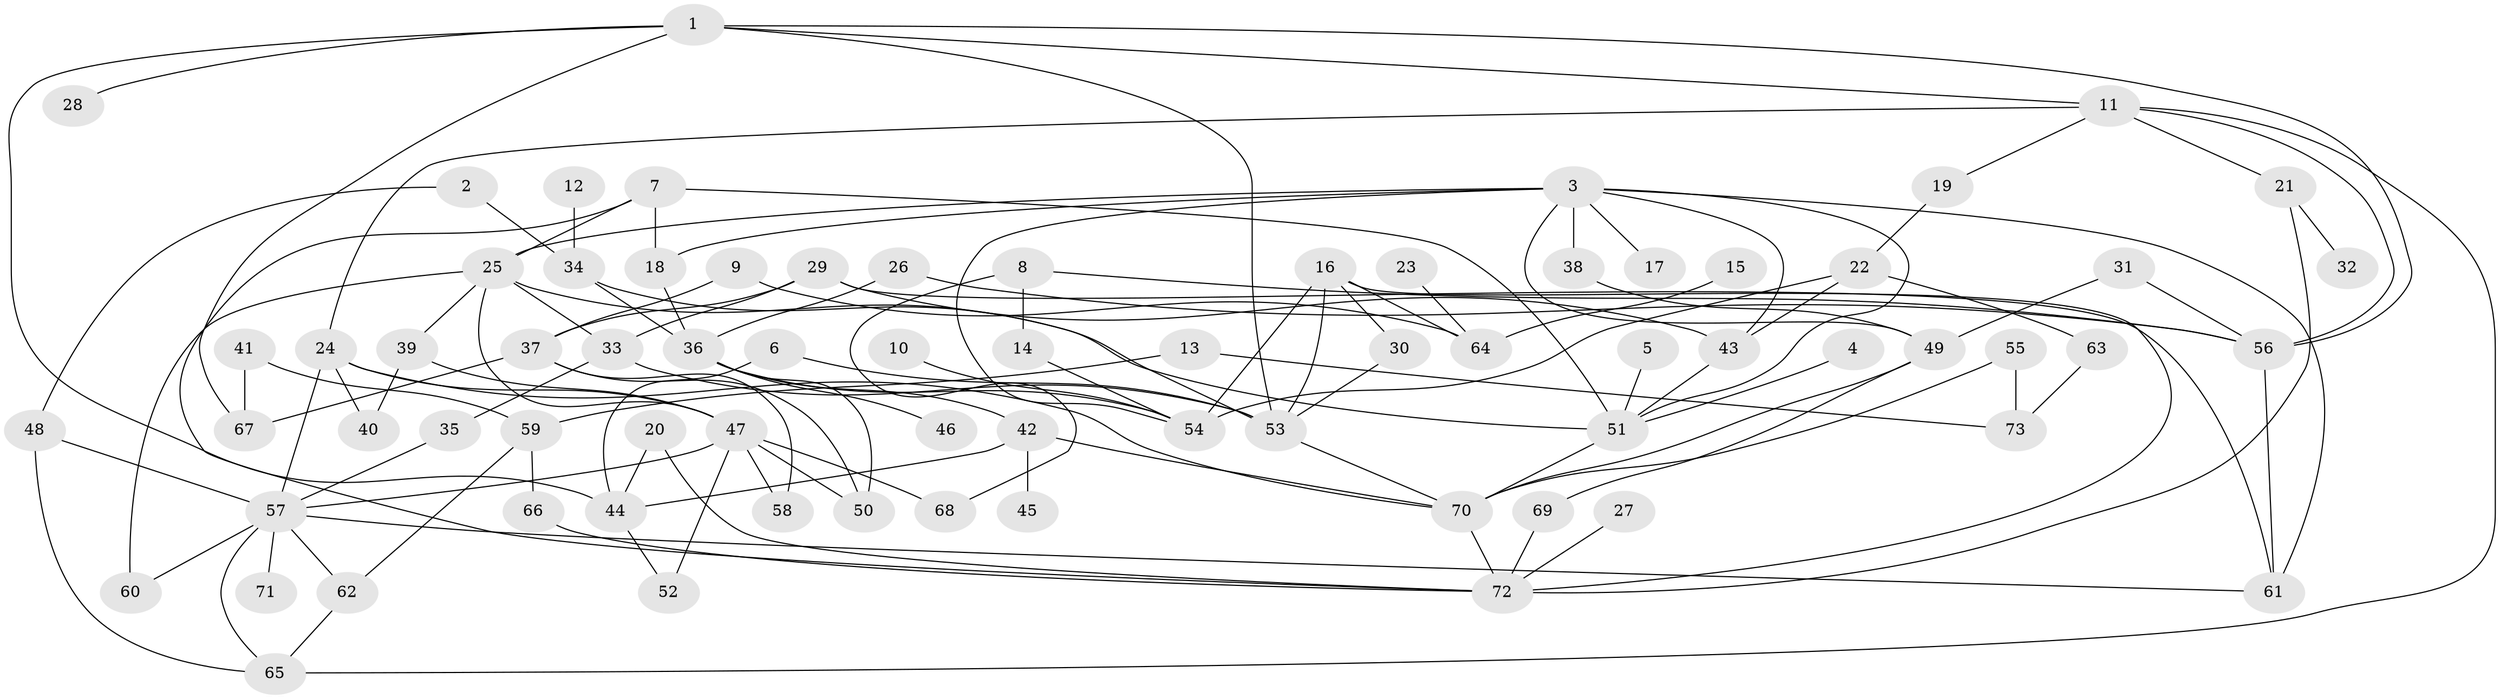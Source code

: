 // original degree distribution, {5: 0.0410958904109589, 7: 0.0273972602739726, 3: 0.1917808219178082, 4: 0.17123287671232876, 2: 0.2876712328767123, 8: 0.00684931506849315, 6: 0.0410958904109589, 1: 0.2328767123287671}
// Generated by graph-tools (version 1.1) at 2025/49/03/09/25 03:49:21]
// undirected, 73 vertices, 123 edges
graph export_dot {
graph [start="1"]
  node [color=gray90,style=filled];
  1;
  2;
  3;
  4;
  5;
  6;
  7;
  8;
  9;
  10;
  11;
  12;
  13;
  14;
  15;
  16;
  17;
  18;
  19;
  20;
  21;
  22;
  23;
  24;
  25;
  26;
  27;
  28;
  29;
  30;
  31;
  32;
  33;
  34;
  35;
  36;
  37;
  38;
  39;
  40;
  41;
  42;
  43;
  44;
  45;
  46;
  47;
  48;
  49;
  50;
  51;
  52;
  53;
  54;
  55;
  56;
  57;
  58;
  59;
  60;
  61;
  62;
  63;
  64;
  65;
  66;
  67;
  68;
  69;
  70;
  71;
  72;
  73;
  1 -- 11 [weight=1.0];
  1 -- 28 [weight=1.0];
  1 -- 44 [weight=1.0];
  1 -- 53 [weight=1.0];
  1 -- 56 [weight=1.0];
  1 -- 67 [weight=1.0];
  2 -- 34 [weight=1.0];
  2 -- 48 [weight=1.0];
  3 -- 17 [weight=1.0];
  3 -- 18 [weight=1.0];
  3 -- 25 [weight=1.0];
  3 -- 38 [weight=1.0];
  3 -- 43 [weight=1.0];
  3 -- 49 [weight=1.0];
  3 -- 51 [weight=1.0];
  3 -- 54 [weight=1.0];
  3 -- 61 [weight=1.0];
  4 -- 51 [weight=1.0];
  5 -- 51 [weight=1.0];
  6 -- 44 [weight=1.0];
  6 -- 53 [weight=1.0];
  7 -- 18 [weight=1.0];
  7 -- 25 [weight=1.0];
  7 -- 51 [weight=1.0];
  7 -- 72 [weight=1.0];
  8 -- 14 [weight=1.0];
  8 -- 56 [weight=1.0];
  8 -- 68 [weight=1.0];
  9 -- 37 [weight=1.0];
  9 -- 64 [weight=1.0];
  10 -- 54 [weight=1.0];
  11 -- 19 [weight=1.0];
  11 -- 21 [weight=1.0];
  11 -- 24 [weight=1.0];
  11 -- 56 [weight=1.0];
  11 -- 65 [weight=1.0];
  12 -- 34 [weight=1.0];
  13 -- 59 [weight=1.0];
  13 -- 73 [weight=1.0];
  14 -- 54 [weight=1.0];
  15 -- 64 [weight=1.0];
  16 -- 30 [weight=1.0];
  16 -- 53 [weight=1.0];
  16 -- 54 [weight=1.0];
  16 -- 64 [weight=1.0];
  16 -- 72 [weight=1.0];
  18 -- 36 [weight=1.0];
  19 -- 22 [weight=1.0];
  20 -- 44 [weight=1.0];
  20 -- 72 [weight=1.0];
  21 -- 32 [weight=1.0];
  21 -- 72 [weight=1.0];
  22 -- 43 [weight=1.0];
  22 -- 54 [weight=2.0];
  22 -- 63 [weight=1.0];
  23 -- 64 [weight=1.0];
  24 -- 40 [weight=1.0];
  24 -- 47 [weight=1.0];
  24 -- 57 [weight=1.0];
  24 -- 70 [weight=1.0];
  25 -- 33 [weight=1.0];
  25 -- 39 [weight=1.0];
  25 -- 47 [weight=1.0];
  25 -- 51 [weight=1.0];
  25 -- 60 [weight=1.0];
  26 -- 36 [weight=1.0];
  26 -- 56 [weight=1.0];
  27 -- 72 [weight=1.0];
  29 -- 33 [weight=1.0];
  29 -- 37 [weight=1.0];
  29 -- 43 [weight=1.0];
  29 -- 61 [weight=1.0];
  30 -- 53 [weight=1.0];
  31 -- 49 [weight=1.0];
  31 -- 56 [weight=1.0];
  33 -- 35 [weight=1.0];
  33 -- 53 [weight=1.0];
  34 -- 36 [weight=1.0];
  34 -- 53 [weight=1.0];
  35 -- 57 [weight=1.0];
  36 -- 42 [weight=1.0];
  36 -- 46 [weight=1.0];
  36 -- 50 [weight=1.0];
  36 -- 54 [weight=1.0];
  37 -- 50 [weight=1.0];
  37 -- 58 [weight=1.0];
  37 -- 67 [weight=1.0];
  38 -- 49 [weight=1.0];
  39 -- 40 [weight=1.0];
  39 -- 47 [weight=1.0];
  41 -- 59 [weight=1.0];
  41 -- 67 [weight=1.0];
  42 -- 44 [weight=1.0];
  42 -- 45 [weight=1.0];
  42 -- 70 [weight=2.0];
  43 -- 51 [weight=1.0];
  44 -- 52 [weight=1.0];
  47 -- 50 [weight=1.0];
  47 -- 52 [weight=1.0];
  47 -- 57 [weight=1.0];
  47 -- 58 [weight=1.0];
  47 -- 68 [weight=1.0];
  48 -- 57 [weight=1.0];
  48 -- 65 [weight=1.0];
  49 -- 69 [weight=1.0];
  49 -- 70 [weight=1.0];
  51 -- 70 [weight=2.0];
  53 -- 70 [weight=1.0];
  55 -- 70 [weight=1.0];
  55 -- 73 [weight=1.0];
  56 -- 61 [weight=2.0];
  57 -- 60 [weight=1.0];
  57 -- 61 [weight=1.0];
  57 -- 62 [weight=1.0];
  57 -- 65 [weight=1.0];
  57 -- 71 [weight=1.0];
  59 -- 62 [weight=1.0];
  59 -- 66 [weight=1.0];
  62 -- 65 [weight=1.0];
  63 -- 73 [weight=1.0];
  66 -- 72 [weight=1.0];
  69 -- 72 [weight=1.0];
  70 -- 72 [weight=1.0];
}
